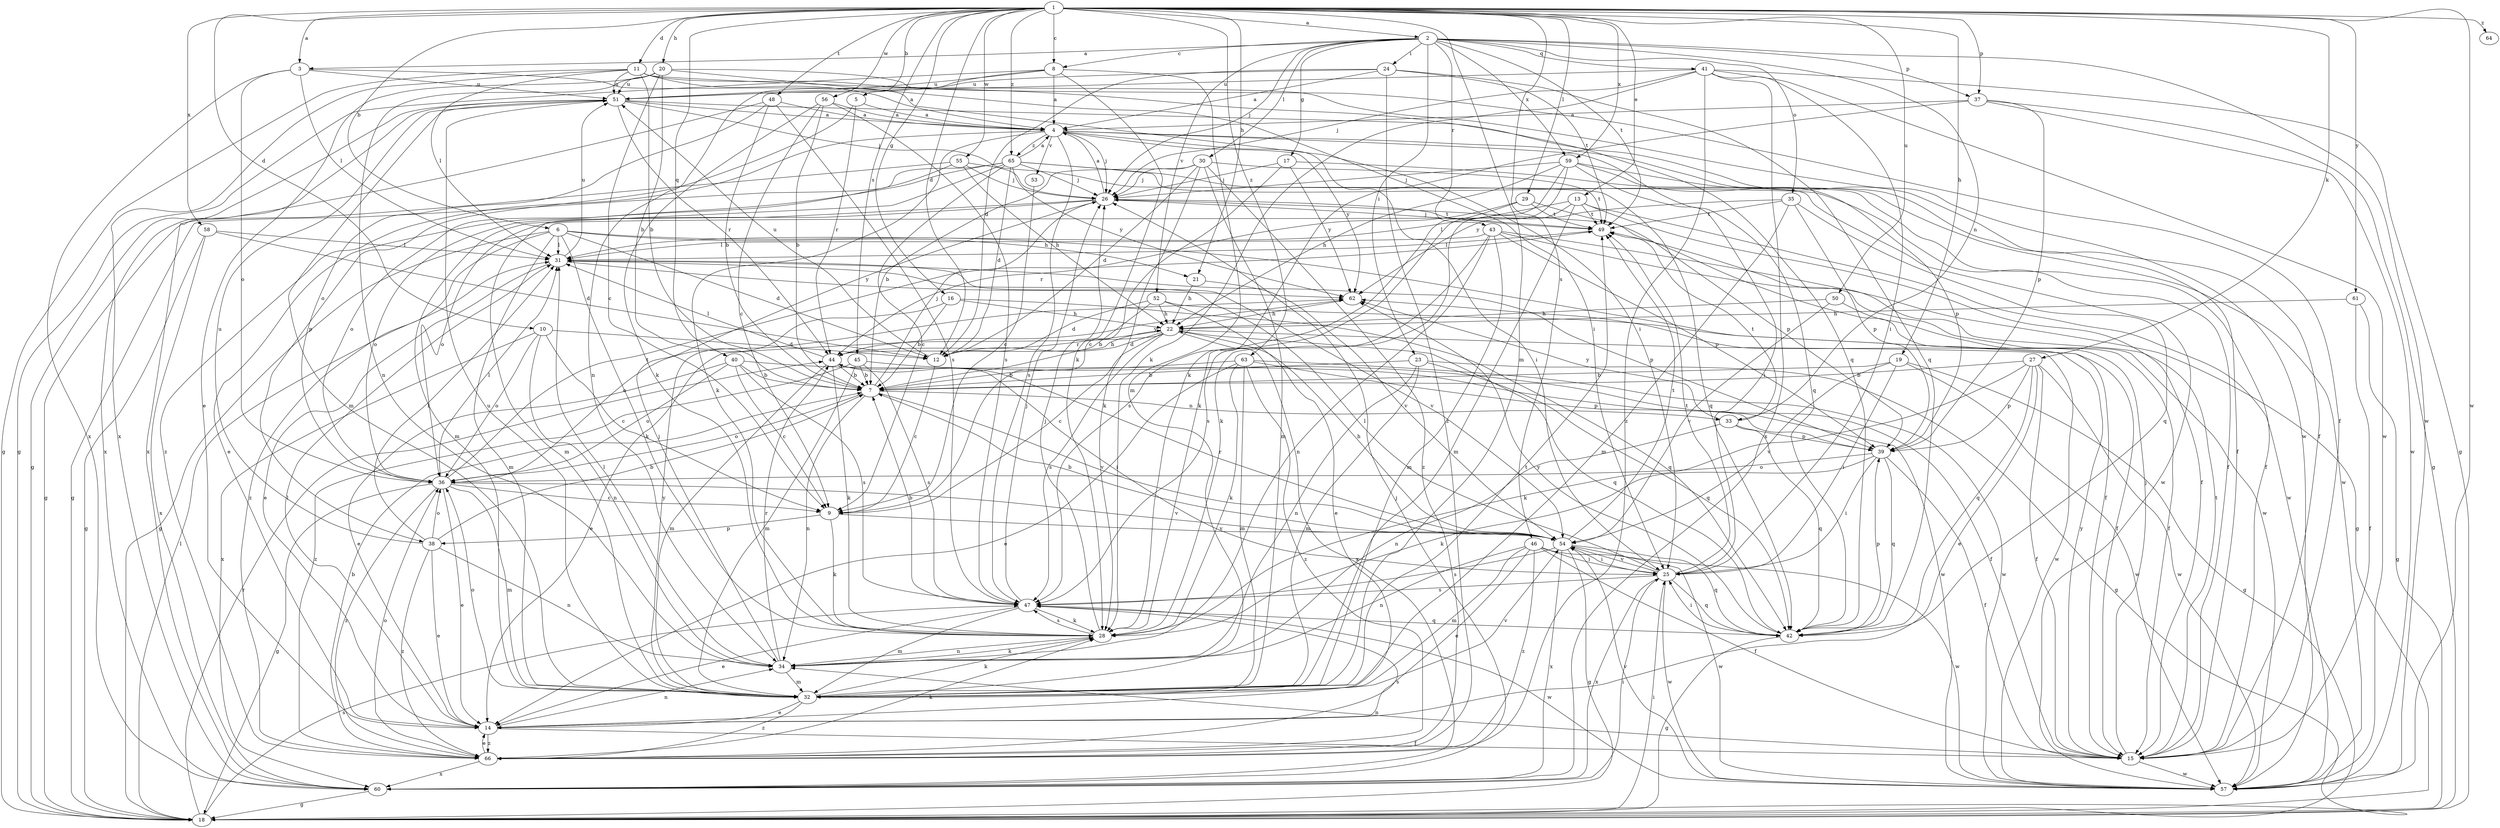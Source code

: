 strict digraph  {
	1 -> 2 [label=a];
	1 -> 3 [label=a];
	2 -> 3 [label=a];
	5 -> 4 [label=a];
	8 -> 4 [label=a];
	11 -> 4 [label=a];
	24 -> 4 [label=a];
	26 -> 4 [label=a];
	37 -> 4 [label=a];
	48 -> 4 [label=a];
	51 -> 4 [label=a];
	56 -> 4 [label=a];
	65 -> 4 [label=a];
	1 -> 5 [label=b];
	1 -> 6 [label=b];
	11 -> 7 [label=b];
	16 -> 7 [label=b];
	19 -> 7 [label=b];
	20 -> 7 [label=b];
	23 -> 7 [label=b];
	27 -> 7 [label=b];
	30 -> 7 [label=b];
	38 -> 7 [label=b];
	40 -> 7 [label=b];
	44 -> 7 [label=b];
	45 -> 7 [label=b];
	47 -> 7 [label=b];
	48 -> 7 [label=b];
	52 -> 7 [label=b];
	54 -> 7 [label=b];
	56 -> 7 [label=b];
	63 -> 7 [label=b];
	66 -> 7 [label=b];
	1 -> 8 [label=c];
	2 -> 8 [label=c];
	10 -> 9 [label=c];
	12 -> 9 [label=c];
	17 -> 9 [label=c];
	20 -> 9 [label=c];
	22 -> 9 [label=c];
	36 -> 9 [label=c];
	40 -> 9 [label=c];
	53 -> 9 [label=c];
	56 -> 9 [label=c];
	65 -> 9 [label=c];
	1 -> 10 [label=d];
	1 -> 11 [label=d];
	1 -> 12 [label=d];
	6 -> 12 [label=d];
	10 -> 12 [label=d];
	22 -> 12 [label=d];
	24 -> 12 [label=d];
	30 -> 12 [label=d];
	52 -> 12 [label=d];
	58 -> 12 [label=d];
	65 -> 12 [label=d];
	1 -> 13 [label=e];
	20 -> 14 [label=e];
	22 -> 14 [label=e];
	27 -> 14 [label=e];
	31 -> 14 [label=e];
	32 -> 14 [label=e];
	36 -> 14 [label=e];
	38 -> 14 [label=e];
	40 -> 14 [label=e];
	46 -> 14 [label=e];
	47 -> 14 [label=e];
	52 -> 14 [label=e];
	63 -> 14 [label=e];
	65 -> 14 [label=e];
	66 -> 14 [label=e];
	4 -> 15 [label=f];
	6 -> 15 [label=f];
	13 -> 15 [label=f];
	14 -> 15 [label=f];
	17 -> 15 [label=f];
	20 -> 15 [label=f];
	27 -> 15 [label=f];
	39 -> 15 [label=f];
	45 -> 15 [label=f];
	46 -> 15 [label=f];
	50 -> 15 [label=f];
	51 -> 15 [label=f];
	52 -> 15 [label=f];
	61 -> 15 [label=f];
	65 -> 15 [label=f];
	1 -> 16 [label=g];
	2 -> 17 [label=g];
	6 -> 18 [label=g];
	8 -> 18 [label=g];
	11 -> 18 [label=g];
	19 -> 18 [label=g];
	23 -> 18 [label=g];
	36 -> 18 [label=g];
	37 -> 18 [label=g];
	41 -> 18 [label=g];
	42 -> 18 [label=g];
	43 -> 18 [label=g];
	51 -> 18 [label=g];
	54 -> 18 [label=g];
	55 -> 18 [label=g];
	58 -> 18 [label=g];
	60 -> 18 [label=g];
	61 -> 18 [label=g];
	65 -> 18 [label=g];
	1 -> 19 [label=h];
	1 -> 20 [label=h];
	1 -> 21 [label=h];
	6 -> 21 [label=h];
	16 -> 22 [label=h];
	21 -> 22 [label=h];
	44 -> 22 [label=h];
	50 -> 22 [label=h];
	52 -> 22 [label=h];
	54 -> 22 [label=h];
	55 -> 22 [label=h];
	59 -> 22 [label=h];
	61 -> 22 [label=h];
	62 -> 22 [label=h];
	2 -> 23 [label=i];
	2 -> 24 [label=i];
	3 -> 25 [label=i];
	4 -> 25 [label=i];
	18 -> 25 [label=i];
	19 -> 25 [label=i];
	20 -> 25 [label=i];
	39 -> 25 [label=i];
	41 -> 25 [label=i];
	42 -> 25 [label=i];
	44 -> 25 [label=i];
	46 -> 25 [label=i];
	54 -> 25 [label=i];
	59 -> 25 [label=i];
	60 -> 25 [label=i];
	2 -> 26 [label=j];
	4 -> 26 [label=j];
	7 -> 26 [label=j];
	15 -> 26 [label=j];
	17 -> 26 [label=j];
	28 -> 26 [label=j];
	30 -> 26 [label=j];
	34 -> 26 [label=j];
	41 -> 26 [label=j];
	47 -> 26 [label=j];
	49 -> 26 [label=j];
	51 -> 26 [label=j];
	55 -> 26 [label=j];
	59 -> 26 [label=j];
	60 -> 26 [label=j];
	65 -> 26 [label=j];
	1 -> 27 [label=k];
	4 -> 28 [label=k];
	6 -> 28 [label=k];
	8 -> 28 [label=k];
	9 -> 28 [label=k];
	13 -> 28 [label=k];
	27 -> 28 [label=k];
	30 -> 28 [label=k];
	32 -> 28 [label=k];
	34 -> 28 [label=k];
	37 -> 28 [label=k];
	39 -> 28 [label=k];
	41 -> 28 [label=k];
	44 -> 28 [label=k];
	47 -> 28 [label=k];
	56 -> 28 [label=k];
	59 -> 28 [label=k];
	63 -> 28 [label=k];
	66 -> 28 [label=k];
	1 -> 29 [label=l];
	2 -> 30 [label=l];
	3 -> 31 [label=l];
	6 -> 31 [label=l];
	11 -> 31 [label=l];
	13 -> 31 [label=l];
	14 -> 31 [label=l];
	18 -> 31 [label=l];
	25 -> 31 [label=l];
	34 -> 31 [label=l];
	36 -> 31 [label=l];
	38 -> 31 [label=l];
	43 -> 31 [label=l];
	44 -> 31 [label=l];
	49 -> 31 [label=l];
	58 -> 31 [label=l];
	1 -> 32 [label=m];
	6 -> 32 [label=m];
	8 -> 32 [label=m];
	13 -> 32 [label=m];
	23 -> 32 [label=m];
	26 -> 32 [label=m];
	30 -> 32 [label=m];
	34 -> 32 [label=m];
	35 -> 32 [label=m];
	36 -> 32 [label=m];
	43 -> 32 [label=m];
	44 -> 32 [label=m];
	45 -> 32 [label=m];
	46 -> 32 [label=m];
	47 -> 32 [label=m];
	51 -> 32 [label=m];
	63 -> 32 [label=m];
	65 -> 32 [label=m];
	2 -> 33 [label=n];
	7 -> 33 [label=n];
	7 -> 34 [label=n];
	8 -> 34 [label=n];
	10 -> 34 [label=n];
	14 -> 34 [label=n];
	15 -> 34 [label=n];
	20 -> 34 [label=n];
	23 -> 34 [label=n];
	28 -> 34 [label=n];
	33 -> 34 [label=n];
	38 -> 34 [label=n];
	43 -> 34 [label=n];
	46 -> 34 [label=n];
	2 -> 35 [label=o];
	3 -> 36 [label=o];
	7 -> 36 [label=o];
	10 -> 36 [label=o];
	16 -> 36 [label=o];
	26 -> 36 [label=o];
	32 -> 36 [label=o];
	35 -> 36 [label=o];
	38 -> 36 [label=o];
	39 -> 36 [label=o];
	40 -> 36 [label=o];
	48 -> 36 [label=o];
	55 -> 36 [label=o];
	66 -> 36 [label=o];
	1 -> 37 [label=p];
	2 -> 37 [label=p];
	5 -> 38 [label=p];
	9 -> 38 [label=p];
	27 -> 39 [label=p];
	29 -> 39 [label=p];
	31 -> 39 [label=p];
	33 -> 39 [label=p];
	35 -> 39 [label=p];
	37 -> 39 [label=p];
	42 -> 39 [label=p];
	43 -> 39 [label=p];
	59 -> 39 [label=p];
	63 -> 39 [label=p];
	1 -> 40 [label=q];
	2 -> 41 [label=q];
	4 -> 42 [label=q];
	11 -> 42 [label=q];
	16 -> 42 [label=q];
	22 -> 42 [label=q];
	23 -> 42 [label=q];
	24 -> 42 [label=q];
	25 -> 42 [label=q];
	27 -> 42 [label=q];
	33 -> 42 [label=q];
	35 -> 42 [label=q];
	39 -> 42 [label=q];
	47 -> 42 [label=q];
	54 -> 42 [label=q];
	55 -> 42 [label=q];
	2 -> 43 [label=r];
	5 -> 44 [label=r];
	18 -> 44 [label=r];
	22 -> 44 [label=r];
	29 -> 44 [label=r];
	34 -> 44 [label=r];
	51 -> 44 [label=r];
	54 -> 44 [label=r];
	1 -> 45 [label=s];
	1 -> 46 [label=s];
	4 -> 47 [label=s];
	18 -> 47 [label=s];
	22 -> 47 [label=s];
	25 -> 47 [label=s];
	28 -> 47 [label=s];
	29 -> 47 [label=s];
	40 -> 47 [label=s];
	43 -> 47 [label=s];
	45 -> 47 [label=s];
	48 -> 47 [label=s];
	54 -> 47 [label=s];
	56 -> 47 [label=s];
	66 -> 47 [label=s];
	1 -> 48 [label=t];
	2 -> 49 [label=t];
	13 -> 49 [label=t];
	15 -> 49 [label=t];
	24 -> 49 [label=t];
	25 -> 49 [label=t];
	26 -> 49 [label=t];
	29 -> 49 [label=t];
	30 -> 49 [label=t];
	32 -> 49 [label=t];
	33 -> 49 [label=t];
	35 -> 49 [label=t];
	36 -> 49 [label=t];
	54 -> 49 [label=t];
	1 -> 50 [label=u];
	3 -> 51 [label=u];
	8 -> 51 [label=u];
	11 -> 51 [label=u];
	12 -> 51 [label=u];
	20 -> 51 [label=u];
	24 -> 51 [label=u];
	31 -> 51 [label=u];
	32 -> 51 [label=u];
	38 -> 51 [label=u];
	41 -> 51 [label=u];
	2 -> 52 [label=v];
	4 -> 53 [label=v];
	7 -> 54 [label=v];
	9 -> 54 [label=v];
	19 -> 54 [label=v];
	21 -> 54 [label=v];
	25 -> 54 [label=v];
	31 -> 54 [label=v];
	32 -> 54 [label=v];
	36 -> 54 [label=v];
	50 -> 54 [label=v];
	57 -> 54 [label=v];
	1 -> 55 [label=w];
	1 -> 56 [label=w];
	1 -> 57 [label=w];
	2 -> 57 [label=w];
	11 -> 57 [label=w];
	13 -> 57 [label=w];
	15 -> 57 [label=w];
	19 -> 57 [label=w];
	22 -> 57 [label=w];
	25 -> 57 [label=w];
	27 -> 57 [label=w];
	37 -> 57 [label=w];
	40 -> 57 [label=w];
	41 -> 57 [label=w];
	43 -> 57 [label=w];
	46 -> 57 [label=w];
	47 -> 57 [label=w];
	54 -> 57 [label=w];
	59 -> 57 [label=w];
	63 -> 57 [label=w];
	65 -> 57 [label=w];
	1 -> 58 [label=x];
	1 -> 59 [label=x];
	2 -> 59 [label=x];
	3 -> 60 [label=x];
	10 -> 60 [label=x];
	11 -> 60 [label=x];
	22 -> 60 [label=x];
	25 -> 60 [label=x];
	41 -> 60 [label=x];
	48 -> 60 [label=x];
	51 -> 60 [label=x];
	54 -> 60 [label=x];
	58 -> 60 [label=x];
	66 -> 60 [label=x];
	1 -> 61 [label=y];
	4 -> 62 [label=y];
	15 -> 62 [label=y];
	17 -> 62 [label=y];
	31 -> 62 [label=y];
	32 -> 62 [label=y];
	33 -> 62 [label=y];
	42 -> 62 [label=y];
	44 -> 62 [label=y];
	59 -> 62 [label=y];
	65 -> 62 [label=y];
	1 -> 63 [label=z];
	1 -> 64 [label=z];
	1 -> 65 [label=z];
	4 -> 65 [label=z];
	4 -> 66 [label=z];
	6 -> 66 [label=z];
	14 -> 66 [label=z];
	24 -> 66 [label=z];
	30 -> 66 [label=z];
	32 -> 66 [label=z];
	36 -> 66 [label=z];
	38 -> 66 [label=z];
	41 -> 66 [label=z];
	45 -> 66 [label=z];
	46 -> 66 [label=z];
	63 -> 66 [label=z];
}
